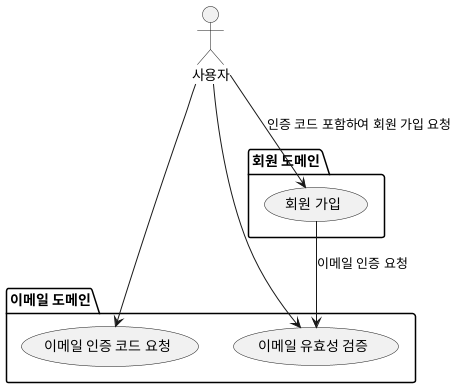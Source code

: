 @startuml

actor 사용자

package "회원 도메인" as member {
  (회원 가입)
'  ([TBD]sns 인증 코드 요청)
}

package "이메일 도메인" as email {
  (이메일 인증 코드 요청)
  (이메일 유효성 검증)
}

사용자 -> (이메일 인증 코드 요청)
사용자 -> (이메일 유효성 검증)

사용자 --> (회원 가입): 인증 코드 포함하여 회원 가입 요청
(회원 가입) --> (이메일 유효성 검증): 이메일 인증 요청
@enduml